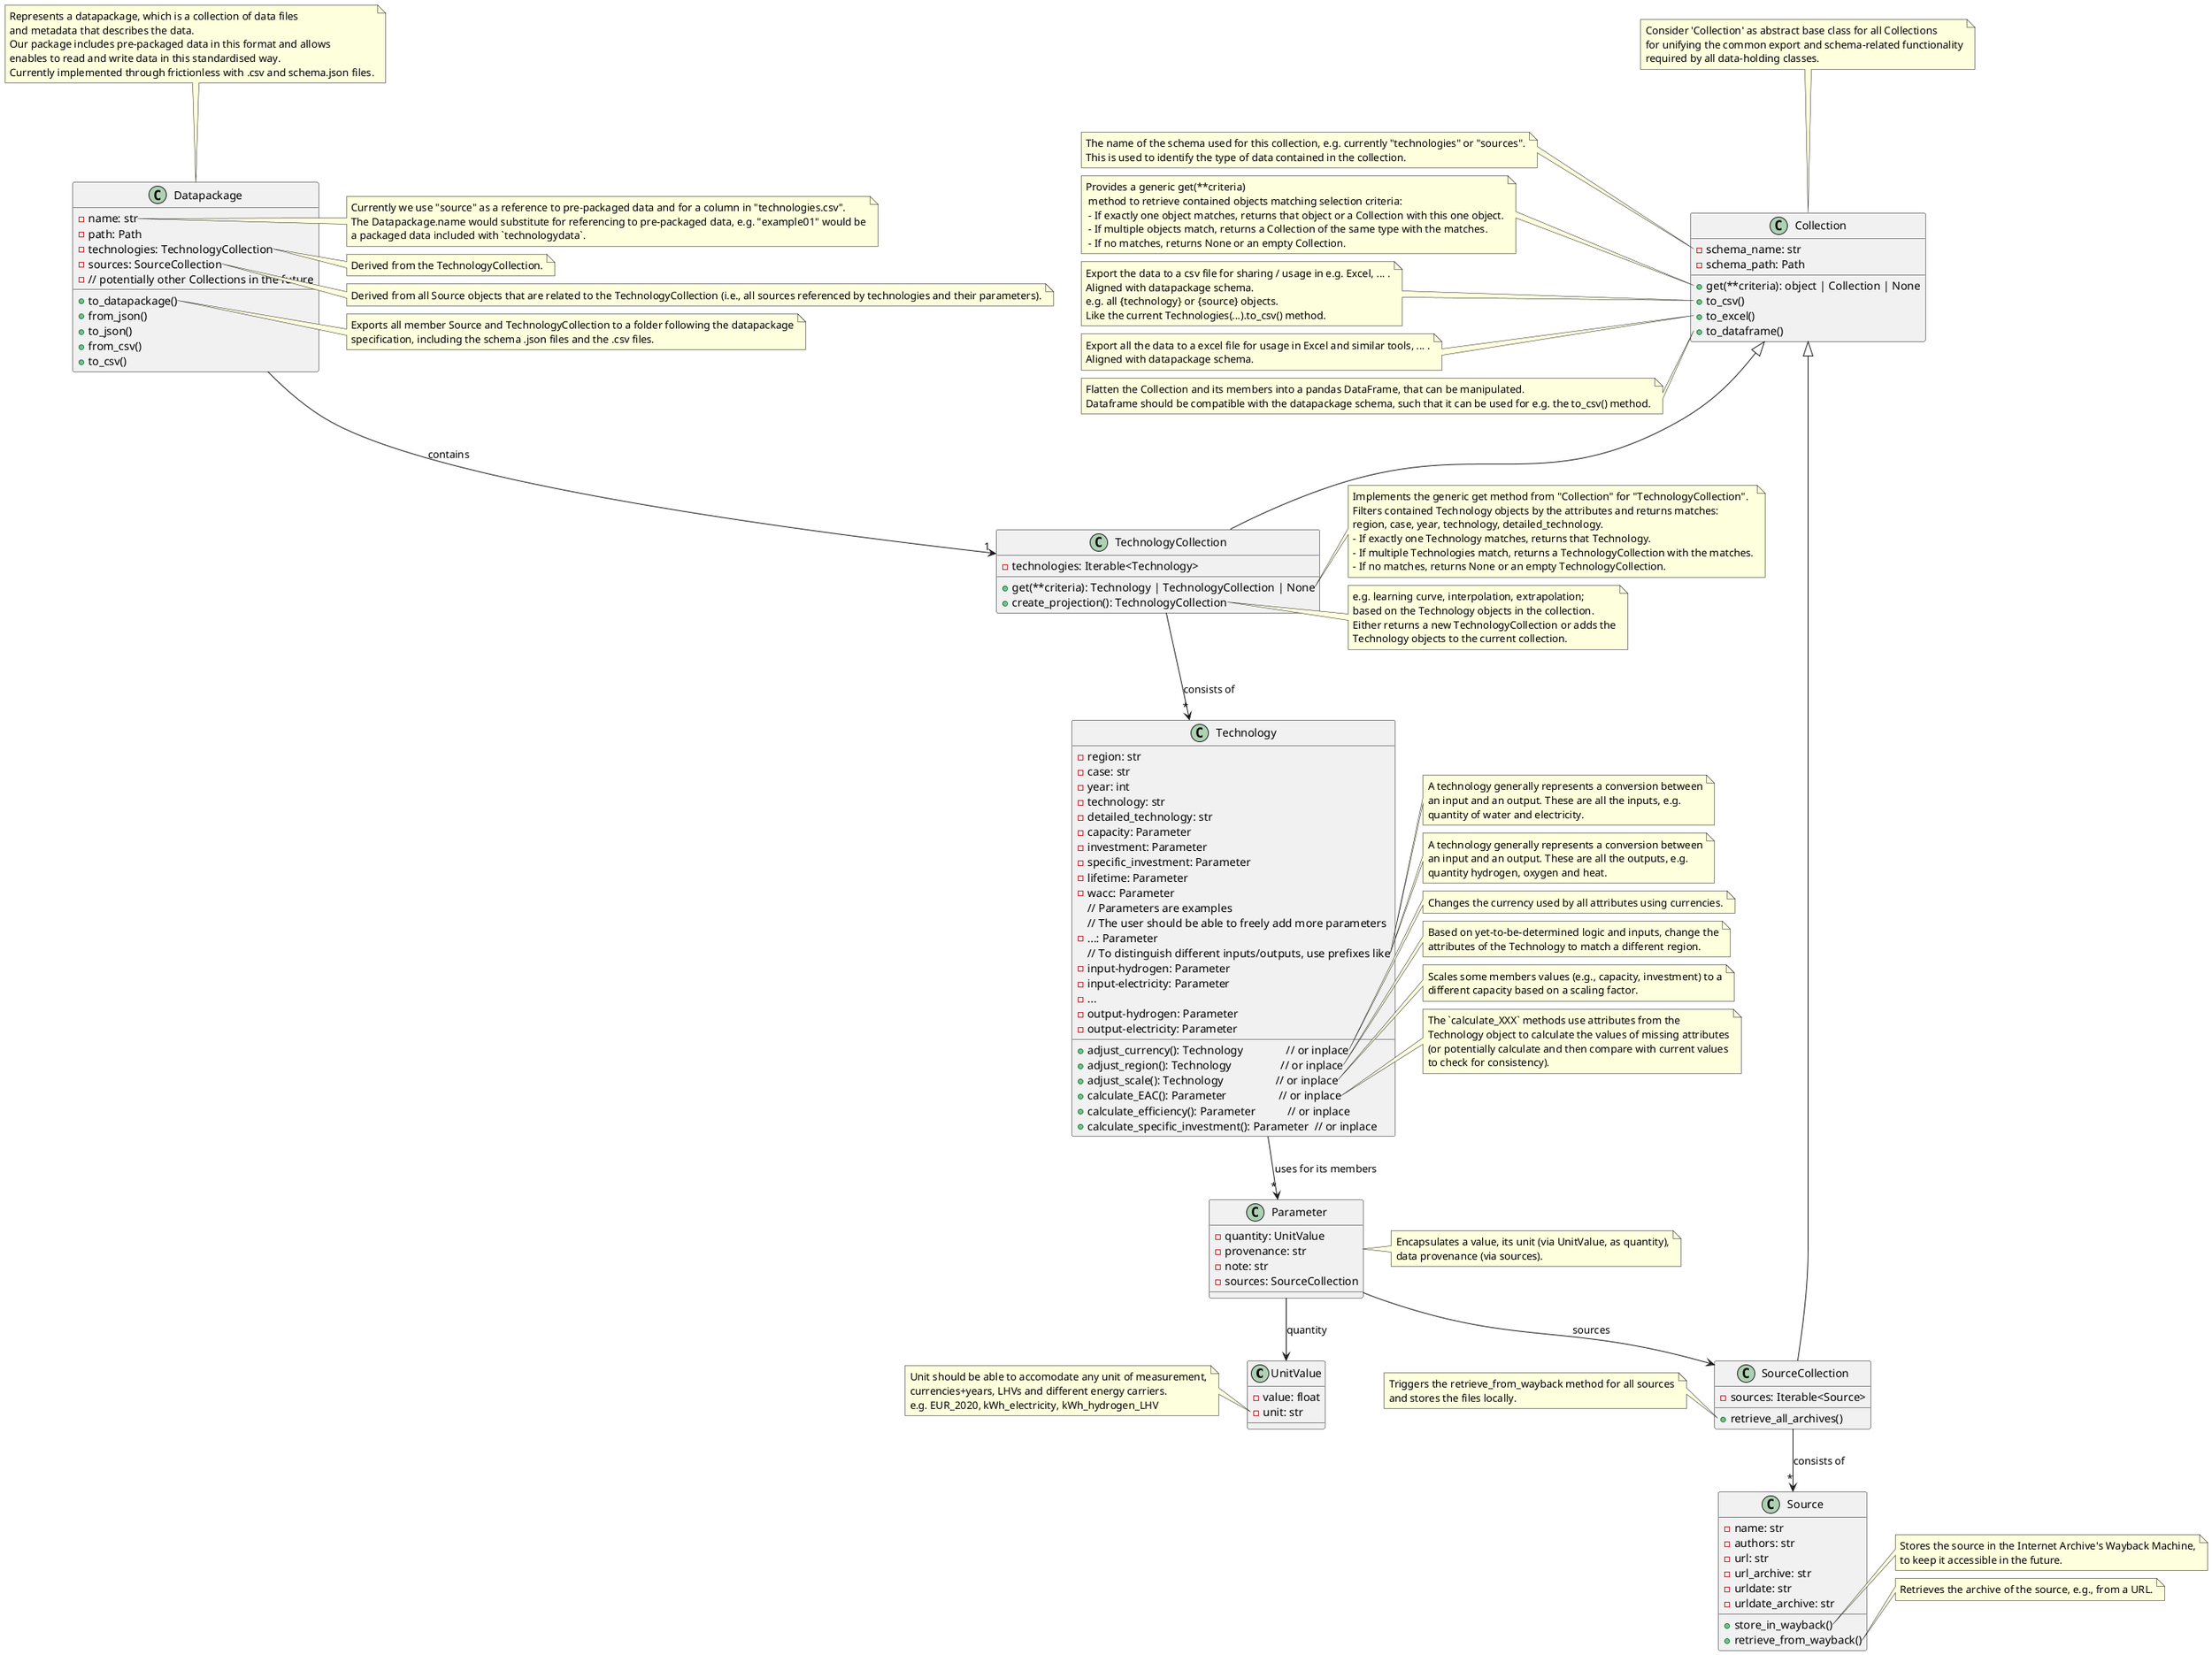 @startuml Class Diagram
class UnitValue {
  - value: float
  - unit: str
}

note left of UnitValue::unit
  Unit should be able to accomodate any unit of measurement,
  currencies+years, LHVs and different energy carriers.
  e.g. EUR_2020, kWh_electricity, kWh_hydrogen_LHV
end note

class Source {
  - name: str
  - authors: str
  - url: str
  - url_archive: str
  - urldate: str
  - urldate_archive: str

  + store_in_wayback()
  + retrieve_from_wayback()
}

note right of Source::store_in_wayback
  Stores the source in the Internet Archive's Wayback Machine,
  to keep it accessible in the future.
end note

note right of Source::retrieve_from_wayback
  Retrieves the archive of the source, e.g., from a URL.
end note

class Parameter {
  - quantity: UnitValue
  - provenance: str
  - note: str
  - sources: SourceCollection
}

Parameter --> UnitValue : quantity

note right of Parameter
  Encapsulates a value, its unit (via UnitValue, as quantity),
  data provenance (via sources).
end note

class Technology {
  - region: str
  - case: str
  - year: int
  - technology: str
  - detailed_technology: str
  - capacity: Parameter
  - investment: Parameter
  - specific_investment: Parameter
  - lifetime: Parameter
  - wacc: Parameter
  // Parameters are examples
  // The user should be able to freely add more parameters
  - ...: Parameter
  // To distinguish different inputs/outputs, use prefixes like
  - input-hydrogen: Parameter
  - input-electricity: Parameter
  - ...
  - output-hydrogen: Parameter
  - output-electricity: Parameter

  + adjust_currency(): Technology               // or inplace
  + adjust_region(): Technology                 // or inplace
  + adjust_scale(): Technology                  // or inplace
  + calculate_EAC(): Parameter                  // or inplace
  + calculate_efficiency(): Parameter           // or inplace
  + calculate_specific_investment(): Parameter  // or inplace
}

note right of Technology::inputs
    A technology generally represents a conversion between
    an input and an output. These are all the inputs, e.g.
    quantity of water and electricity.
end note

note right of Technology::outputs
    A technology generally represents a conversion between
    an input and an output. These are all the outputs, e.g.
    quantity hydrogen, oxygen and heat.
end note

note right of Technology::adjust_currency
  Changes the currency used by all attributes using currencies.
end note

note right of Technology::adjust_region
  Based on yet-to-be-determined logic and inputs, change the
  attributes of the Technology to match a different region.
end note

note right of Technology::adjust_scale
  Scales some members values (e.g., capacity, investment) to a
  different capacity based on a scaling factor.
end note

note right of Technology::calculate_EAC
  The `calculate_XXX` methods use attributes from the
  Technology object to calculate the values of missing attributes
  (or potentially calculate and then compare with current values
  to check for consistency).
end note

class Collection {
  - schema_name: str
  - schema_path: Path
  + get(**criteria): object | Collection | None
  + to_csv()
  + to_excel()
  + to_dataframe()
}

note top of Collection
  Consider 'Collection' as abstract base class for all Collections
  for unifying the common export and schema-related functionality
  required by all data-holding classes.
end note

note left of Collection::schema_name
  The name of the schema used for this collection, e.g. currently "technologies" or "sources".
  This is used to identify the type of data contained in the collection.
end note

note left of Collection::get
 Provides a generic get(**criteria)
  method to retrieve contained objects matching selection criteria:
  - If exactly one object matches, returns that object or a Collection with this one object.
  - If multiple objects match, returns a Collection of the same type with the matches.
  - If no matches, returns None or an empty Collection.
end note

note left of Collection::to_csv
  Export the data to a csv file for sharing / usage in e.g. Excel, ... .
  Aligned with datapackage schema.
  e.g. all {technology} or {source} objects.
  Like the current Technologies(...).to_csv() method.
end note

note left of Collection::to_excel
  Export all the data to a excel file for usage in Excel and similar tools, ... .
  Aligned with datapackage schema.
end note

note left of Collection::to_dataframe
  Flatten the Collection and its members into a pandas DataFrame, that can be manipulated.
  Dataframe should be compatible with the datapackage schema, such that it can be used for e.g. the to_csv() method.
end note


class TechnologyCollection {
  - technologies: Iterable<Technology>
  + get(**criteria): Technology | TechnologyCollection | None
  + create_projection(): TechnologyCollection
  ' TODO: Think about more methods here
}

note right of TechnologyCollection::get
  Implements the generic get method from "Collection" for "TechnologyCollection".
  Filters contained Technology objects by the attributes and returns matches:
  region, case, year, technology, detailed_technology.
  - If exactly one Technology matches, returns that Technology.
  - If multiple Technologies match, returns a TechnologyCollection with the matches.
  - If no matches, returns None or an empty TechnologyCollection.
end note

note right of TechnologyCollection::create_projection
  e.g. learning curve, interpolation, extrapolation;
  based on the Technology objects in the collection.
  Either returns a new TechnologyCollection or adds the
  Technology objects to the current collection.
end note

class SourceCollection {
  - sources: Iterable<Source>
  + retrieve_all_archives()
}

note left of SourceCollection::retrieve_all_archives
  Triggers the retrieve_from_wayback method for all sources
  and stores the files locally.
end note

class Datapackage {
  - name: str
  - path: Path
  - technologies: TechnologyCollection
  - sources: SourceCollection
  - // potentially other Collections in the future
  + to_datapackage()
  + from_json()
  + to_json()
  + from_csv()
  + to_csv()
}

note top of Datapackage
  Represents a datapackage, which is a collection of data files
  and metadata that describes the data.
  Our package includes pre-packaged data in this format and allows
  enables to read and write data in this standardised way.
  Currently implemented through frictionless with .csv and schema.json files.
end note

note right of Datapackage::name
  Currently we use "source" as a reference to pre-packaged data and for a column in "technologies.csv".
  The Datapackage.name would substitute for referencing to pre-packaged data, e.g. "example01" would be
  a packaged data included with `technologydata`.
end note

note right of Datapackage::technologies
  Derived from the TechnologyCollection.
end note

note right of Datapackage::sources
  Derived from all Source objects that are related to the TechnologyCollection (i.e., all sources referenced by technologies and their parameters).
end note

note right of Datapackage::to_datapackage
  Exports all member Source and TechnologyCollection to a folder following the datapackage
  specification, including the schema .json files and the .csv files.
end note

Collection <|-- TechnologyCollection
Collection <|-- SourceCollection
Parameter --> SourceCollection : sources
Technology --> "*" Parameter : uses for its members
TechnologyCollection --> "*" Technology : consists of
SourceCollection --> "*" Source : consists of
Datapackage --> "1" TechnologyCollection : contains
@enduml
